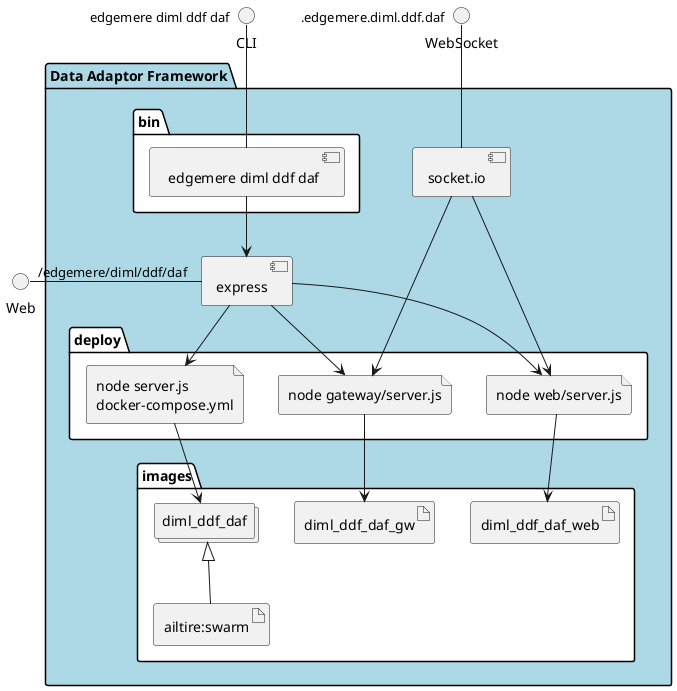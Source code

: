 @startuml
  interface CLI
  interface Web
  interface WebSocket
package "Data Adaptor Framework" #lightblue {
  component express as REST
  component socket.io as socket
  folder bin #ffffff {
    component " edgemere diml ddf daf" as binName
  }
  binName --> REST

  folder deploy #ffffff {
      file "node server.js\ndocker-compose.yml" as diml_ddf_daf_container
      REST --> diml_ddf_daf_container

  
    file "node web/server.js" as web_container
    REST --> web_container
    socket ---> web_container
  
    file "node gateway/server.js" as gateway_container
    REST --> gateway_container
    socket ---> gateway_container
  
  }
  folder images #ffffff {
    collections "diml_ddf_daf" as diml_ddf_dafimage
    artifact "ailtire:swarm" as ailtireswarm
    diml_ddf_dafimage <|-- ailtireswarm
    diml_ddf_daf_container --> diml_ddf_dafimage

  
      artifact diml_ddf_daf_web
      web_container --> diml_ddf_daf_web
    
      artifact diml_ddf_daf_gw
      gateway_container --> diml_ddf_daf_gw
    
  }
}
CLI " edgemere diml ddf daf" -- binName
Web "/edgemere/diml/ddf/daf" - REST
WebSocket ".edgemere.diml.ddf.daf" -- socket

@enduml
